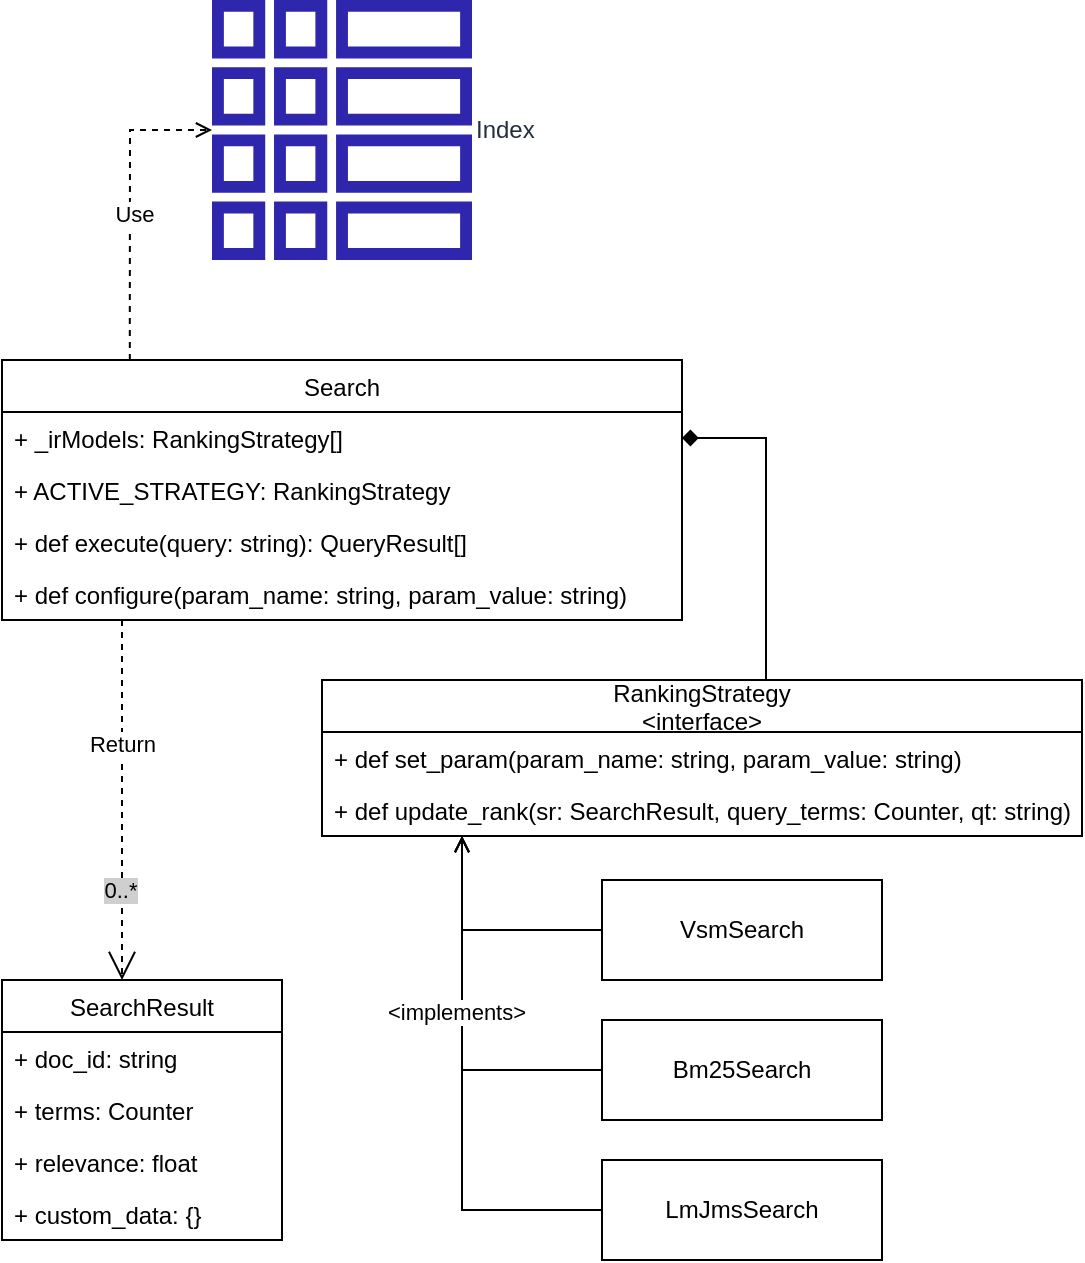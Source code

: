 <mxfile version="16.5.6" type="device"><diagram id="f-2zvg8kr4I8kXQjPFrk" name="Page-1"><mxGraphModel dx="706" dy="921" grid="1" gridSize="10" guides="1" tooltips="1" connect="1" arrows="1" fold="1" page="1" pageScale="1" pageWidth="850" pageHeight="1100" math="0" shadow="0"><root><mxCell id="0"/><mxCell id="1" parent="0"/><mxCell id="1AJU6i2Jr_yGTPGtiNxz-1" value="Search" style="swimlane;fontStyle=0;childLayout=stackLayout;horizontal=1;startSize=26;fillColor=none;horizontalStack=0;resizeParent=1;resizeParentMax=0;resizeLast=0;collapsible=1;marginBottom=0;" vertex="1" parent="1"><mxGeometry x="120" y="420" width="340" height="130" as="geometry"/></mxCell><mxCell id="1AJU6i2Jr_yGTPGtiNxz-2" value="+ _irModels: RankingStrategy[]" style="text;strokeColor=none;fillColor=none;align=left;verticalAlign=top;spacingLeft=4;spacingRight=4;overflow=hidden;rotatable=0;points=[[0,0.5],[1,0.5]];portConstraint=eastwest;" vertex="1" parent="1AJU6i2Jr_yGTPGtiNxz-1"><mxGeometry y="26" width="340" height="26" as="geometry"/></mxCell><mxCell id="1AJU6i2Jr_yGTPGtiNxz-32" value="+ ACTIVE_STRATEGY: RankingStrategy" style="text;strokeColor=none;fillColor=none;align=left;verticalAlign=top;spacingLeft=4;spacingRight=4;overflow=hidden;rotatable=0;points=[[0,0.5],[1,0.5]];portConstraint=eastwest;labelBackgroundColor=#FFFFFF;" vertex="1" parent="1AJU6i2Jr_yGTPGtiNxz-1"><mxGeometry y="52" width="340" height="26" as="geometry"/></mxCell><mxCell id="1AJU6i2Jr_yGTPGtiNxz-3" value="+ def execute(query: string): QueryResult[]" style="text;strokeColor=none;fillColor=none;align=left;verticalAlign=top;spacingLeft=4;spacingRight=4;overflow=hidden;rotatable=0;points=[[0,0.5],[1,0.5]];portConstraint=eastwest;" vertex="1" parent="1AJU6i2Jr_yGTPGtiNxz-1"><mxGeometry y="78" width="340" height="26" as="geometry"/></mxCell><mxCell id="1AJU6i2Jr_yGTPGtiNxz-4" value="+ def configure(param_name: string, param_value: string)" style="text;strokeColor=none;fillColor=none;align=left;verticalAlign=top;spacingLeft=4;spacingRight=4;overflow=hidden;rotatable=0;points=[[0,0.5],[1,0.5]];portConstraint=eastwest;" vertex="1" parent="1AJU6i2Jr_yGTPGtiNxz-1"><mxGeometry y="104" width="340" height="26" as="geometry"/></mxCell><mxCell id="1AJU6i2Jr_yGTPGtiNxz-11" style="edgeStyle=orthogonalEdgeStyle;rounded=0;orthogonalLoop=1;jettySize=auto;html=1;endArrow=diamond;endFill=1;entryX=1;entryY=0.5;entryDx=0;entryDy=0;exitX=0.75;exitY=0;exitDx=0;exitDy=0;" edge="1" parent="1" source="1AJU6i2Jr_yGTPGtiNxz-7" target="1AJU6i2Jr_yGTPGtiNxz-2"><mxGeometry relative="1" as="geometry"><Array as="points"><mxPoint x="502" y="459"/></Array></mxGeometry></mxCell><mxCell id="1AJU6i2Jr_yGTPGtiNxz-22" style="edgeStyle=orthogonalEdgeStyle;rounded=0;orthogonalLoop=1;jettySize=auto;html=1;endArrow=open;endFill=0;exitX=0;exitY=0.5;exitDx=0;exitDy=0;" edge="1" parent="1" source="1AJU6i2Jr_yGTPGtiNxz-17" target="1AJU6i2Jr_yGTPGtiNxz-7"><mxGeometry relative="1" as="geometry"><Array as="points"><mxPoint x="350" y="705"/></Array></mxGeometry></mxCell><mxCell id="1AJU6i2Jr_yGTPGtiNxz-23" style="edgeStyle=orthogonalEdgeStyle;rounded=0;orthogonalLoop=1;jettySize=auto;html=1;endArrow=open;endFill=0;exitX=0;exitY=0.5;exitDx=0;exitDy=0;" edge="1" parent="1" source="1AJU6i2Jr_yGTPGtiNxz-19" target="1AJU6i2Jr_yGTPGtiNxz-7"><mxGeometry relative="1" as="geometry"><Array as="points"><mxPoint x="350" y="775"/></Array></mxGeometry></mxCell><mxCell id="1AJU6i2Jr_yGTPGtiNxz-24" style="edgeStyle=orthogonalEdgeStyle;rounded=0;orthogonalLoop=1;jettySize=auto;html=1;endArrow=open;endFill=0;exitX=0;exitY=0.5;exitDx=0;exitDy=0;" edge="1" parent="1" source="1AJU6i2Jr_yGTPGtiNxz-20" target="1AJU6i2Jr_yGTPGtiNxz-7"><mxGeometry relative="1" as="geometry"><Array as="points"><mxPoint x="350" y="845"/></Array></mxGeometry></mxCell><mxCell id="1AJU6i2Jr_yGTPGtiNxz-25" value="&amp;lt;implements&amp;gt;" style="edgeLabel;html=1;align=center;verticalAlign=middle;resizable=0;points=[];" vertex="1" connectable="0" parent="1AJU6i2Jr_yGTPGtiNxz-24"><mxGeometry x="0.314" y="3" relative="1" as="geometry"><mxPoint as="offset"/></mxGeometry></mxCell><mxCell id="1AJU6i2Jr_yGTPGtiNxz-7" value="RankingStrategy&#10;&lt;interface&gt;" style="swimlane;fontStyle=0;childLayout=stackLayout;horizontal=1;startSize=26;fillColor=none;horizontalStack=0;resizeParent=1;resizeParentMax=0;resizeLast=0;collapsible=1;marginBottom=0;" vertex="1" parent="1"><mxGeometry x="280" y="580" width="380" height="78" as="geometry"/></mxCell><mxCell id="1AJU6i2Jr_yGTPGtiNxz-35" value="+ def set_param(param_name: string, param_value: string)" style="text;strokeColor=none;fillColor=none;align=left;verticalAlign=top;spacingLeft=4;spacingRight=4;overflow=hidden;rotatable=0;points=[[0,0.5],[1,0.5]];portConstraint=eastwest;labelBackgroundColor=#FFFFFF;" vertex="1" parent="1AJU6i2Jr_yGTPGtiNxz-7"><mxGeometry y="26" width="380" height="26" as="geometry"/></mxCell><mxCell id="1AJU6i2Jr_yGTPGtiNxz-9" value="+ def update_rank(sr: SearchResult, query_terms: Counter, qt: string)" style="text;strokeColor=none;fillColor=none;align=left;verticalAlign=top;spacingLeft=4;spacingRight=4;overflow=hidden;rotatable=0;points=[[0,0.5],[1,0.5]];portConstraint=eastwest;" vertex="1" parent="1AJU6i2Jr_yGTPGtiNxz-7"><mxGeometry y="52" width="380" height="26" as="geometry"/></mxCell><mxCell id="1AJU6i2Jr_yGTPGtiNxz-12" value="SearchResult" style="swimlane;fontStyle=0;childLayout=stackLayout;horizontal=1;startSize=26;fillColor=none;horizontalStack=0;resizeParent=1;resizeParentMax=0;resizeLast=0;collapsible=1;marginBottom=0;" vertex="1" parent="1"><mxGeometry x="120" y="730" width="140" height="130" as="geometry"/></mxCell><mxCell id="1AJU6i2Jr_yGTPGtiNxz-13" value="+ doc_id: string" style="text;strokeColor=none;fillColor=none;align=left;verticalAlign=top;spacingLeft=4;spacingRight=4;overflow=hidden;rotatable=0;points=[[0,0.5],[1,0.5]];portConstraint=eastwest;" vertex="1" parent="1AJU6i2Jr_yGTPGtiNxz-12"><mxGeometry y="26" width="140" height="26" as="geometry"/></mxCell><mxCell id="1AJU6i2Jr_yGTPGtiNxz-34" value="+ terms: Counter" style="text;strokeColor=none;fillColor=none;align=left;verticalAlign=top;spacingLeft=4;spacingRight=4;overflow=hidden;rotatable=0;points=[[0,0.5],[1,0.5]];portConstraint=eastwest;labelBackgroundColor=#FFFFFF;" vertex="1" parent="1AJU6i2Jr_yGTPGtiNxz-12"><mxGeometry y="52" width="140" height="26" as="geometry"/></mxCell><mxCell id="1AJU6i2Jr_yGTPGtiNxz-14" value="+ relevance: float" style="text;strokeColor=none;fillColor=none;align=left;verticalAlign=top;spacingLeft=4;spacingRight=4;overflow=hidden;rotatable=0;points=[[0,0.5],[1,0.5]];portConstraint=eastwest;" vertex="1" parent="1AJU6i2Jr_yGTPGtiNxz-12"><mxGeometry y="78" width="140" height="26" as="geometry"/></mxCell><mxCell id="1AJU6i2Jr_yGTPGtiNxz-33" value="+ custom_data: {}" style="text;strokeColor=none;fillColor=none;align=left;verticalAlign=top;spacingLeft=4;spacingRight=4;overflow=hidden;rotatable=0;points=[[0,0.5],[1,0.5]];portConstraint=eastwest;labelBackgroundColor=#FFFFFF;" vertex="1" parent="1AJU6i2Jr_yGTPGtiNxz-12"><mxGeometry y="104" width="140" height="26" as="geometry"/></mxCell><mxCell id="1AJU6i2Jr_yGTPGtiNxz-16" value="Return" style="endArrow=open;endSize=12;dashed=1;html=1;rounded=0;edgeStyle=orthogonalEdgeStyle;" edge="1" parent="1" source="1AJU6i2Jr_yGTPGtiNxz-1" target="1AJU6i2Jr_yGTPGtiNxz-12"><mxGeometry x="-0.316" width="160" relative="1" as="geometry"><mxPoint x="400" y="720" as="sourcePoint"/><mxPoint x="560" y="720" as="targetPoint"/><Array as="points"><mxPoint x="180" y="570"/><mxPoint x="180" y="570"/></Array><mxPoint as="offset"/></mxGeometry></mxCell><mxCell id="1AJU6i2Jr_yGTPGtiNxz-28" value="0..*" style="edgeLabel;html=1;align=center;verticalAlign=middle;resizable=0;points=[];labelBackgroundColor=#CFCFCF;" vertex="1" connectable="0" parent="1AJU6i2Jr_yGTPGtiNxz-16"><mxGeometry x="0.711" y="-1" relative="1" as="geometry"><mxPoint y="-19" as="offset"/></mxGeometry></mxCell><mxCell id="1AJU6i2Jr_yGTPGtiNxz-17" value="&lt;p style=&quot;margin: 0px ; margin-top: 4px ; text-align: center&quot;&gt;&lt;br&gt;VsmSearch&lt;/p&gt;" style="verticalAlign=top;align=left;overflow=fill;fontSize=12;fontFamily=Helvetica;html=1;" vertex="1" parent="1"><mxGeometry x="420" y="680" width="140" height="50" as="geometry"/></mxCell><mxCell id="1AJU6i2Jr_yGTPGtiNxz-19" value="&lt;p style=&quot;margin: 0px ; margin-top: 4px ; text-align: center&quot;&gt;&lt;br&gt;Bm25Search&lt;/p&gt;" style="verticalAlign=top;align=left;overflow=fill;fontSize=12;fontFamily=Helvetica;html=1;" vertex="1" parent="1"><mxGeometry x="420" y="750" width="140" height="50" as="geometry"/></mxCell><mxCell id="1AJU6i2Jr_yGTPGtiNxz-20" value="&lt;p style=&quot;margin: 0px ; margin-top: 4px ; text-align: center&quot;&gt;&lt;br&gt;LmJmsSearch&lt;/p&gt;" style="verticalAlign=top;align=left;overflow=fill;fontSize=12;fontFamily=Helvetica;html=1;" vertex="1" parent="1"><mxGeometry x="420" y="820" width="140" height="50" as="geometry"/></mxCell><mxCell id="1AJU6i2Jr_yGTPGtiNxz-26" value="Index" style="sketch=0;outlineConnect=0;fontColor=#232F3E;gradientColor=none;fillColor=#2E27AD;strokeColor=none;dashed=0;verticalLabelPosition=middle;verticalAlign=middle;align=left;html=1;fontSize=12;fontStyle=0;aspect=fixed;pointerEvents=1;shape=mxgraph.aws4.global_secondary_index;labelPosition=right;" vertex="1" parent="1"><mxGeometry x="225" y="240" width="130" height="130" as="geometry"/></mxCell><mxCell id="1AJU6i2Jr_yGTPGtiNxz-30" style="edgeStyle=orthogonalEdgeStyle;rounded=0;orthogonalLoop=1;jettySize=auto;html=1;exitX=0.188;exitY=0;exitDx=0;exitDy=0;endArrow=open;endFill=0;dashed=1;exitPerimeter=0;" edge="1" parent="1" source="1AJU6i2Jr_yGTPGtiNxz-1" target="1AJU6i2Jr_yGTPGtiNxz-26"><mxGeometry relative="1" as="geometry"><Array as="points"><mxPoint x="184" y="400"/><mxPoint x="184" y="400"/></Array></mxGeometry></mxCell><mxCell id="1AJU6i2Jr_yGTPGtiNxz-31" value="Use" style="edgeLabel;html=1;align=center;verticalAlign=middle;resizable=0;points=[];" vertex="1" connectable="0" parent="1AJU6i2Jr_yGTPGtiNxz-30"><mxGeometry x="-0.056" y="-2" relative="1" as="geometry"><mxPoint as="offset"/></mxGeometry></mxCell></root></mxGraphModel></diagram></mxfile>
